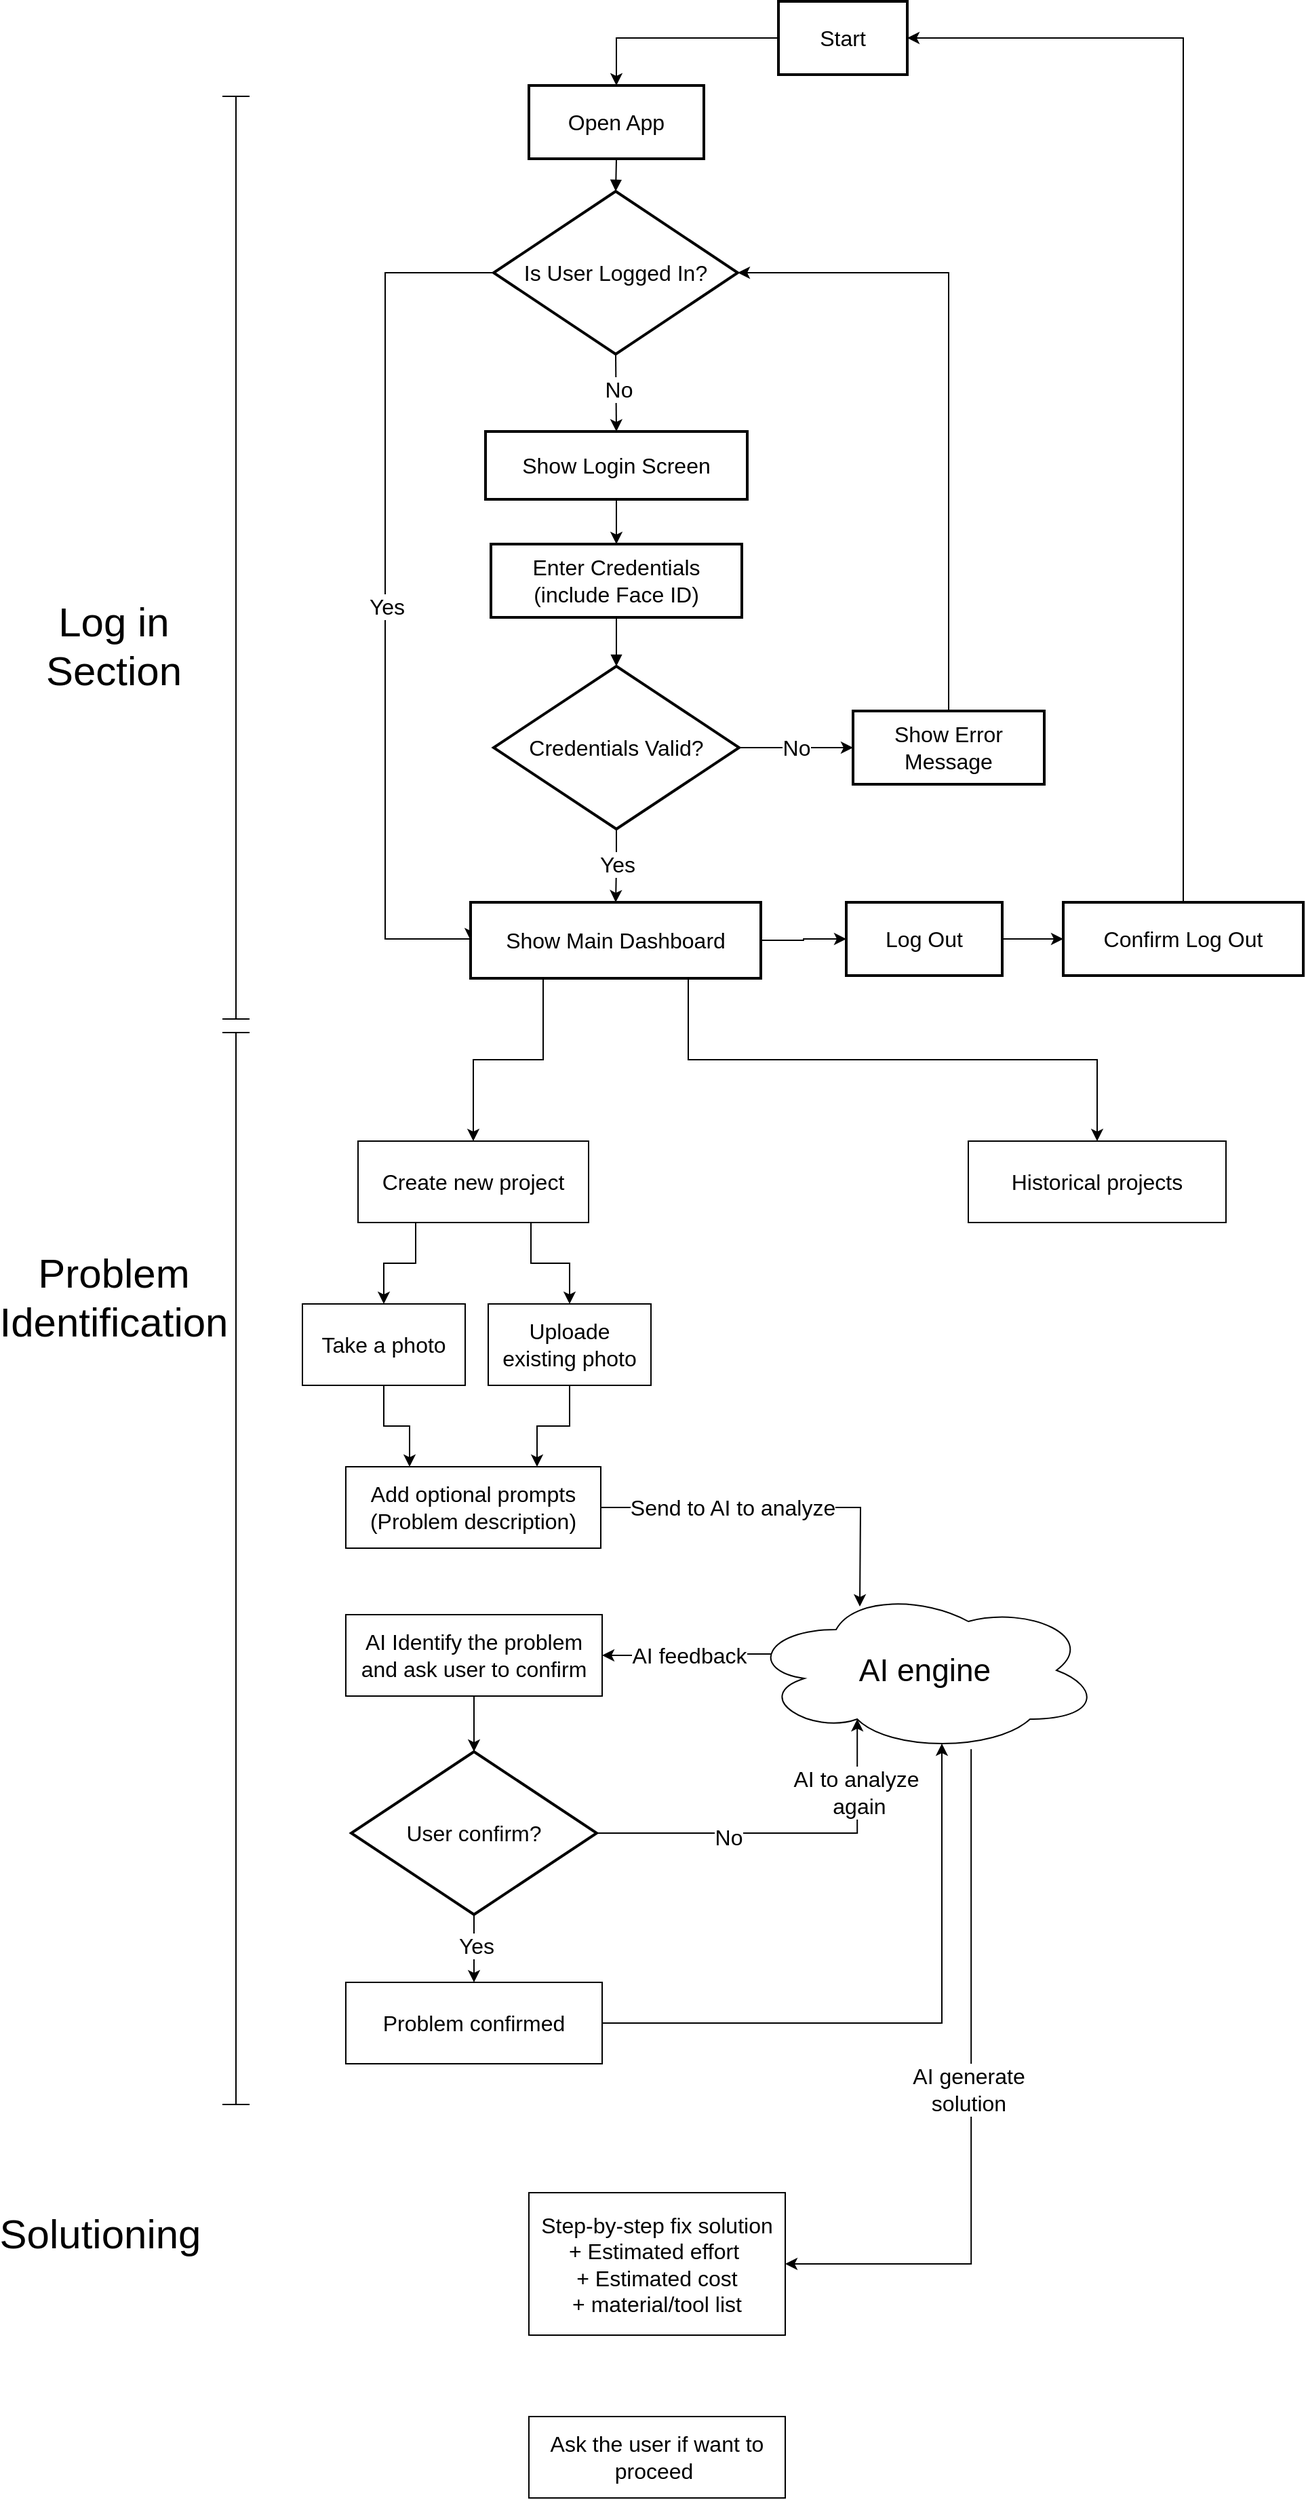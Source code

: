 <mxfile version="27.2.0">
  <diagram name="Page-1" id="i8-PB3AcAraNgIOo55Ax">
    <mxGraphModel dx="1678" dy="949" grid="1" gridSize="10" guides="1" tooltips="1" connect="1" arrows="1" fold="1" page="1" pageScale="1" pageWidth="850" pageHeight="1100" math="0" shadow="0">
      <root>
        <mxCell id="0" />
        <mxCell id="1" parent="0" />
        <mxCell id="IaQsyCqeO4DwuMl-rm6--35" style="edgeStyle=orthogonalEdgeStyle;rounded=0;orthogonalLoop=1;jettySize=auto;html=1;exitX=0;exitY=0.5;exitDx=0;exitDy=0;entryX=0.5;entryY=0;entryDx=0;entryDy=0;" edge="1" parent="1" source="2" target="3">
          <mxGeometry relative="1" as="geometry" />
        </mxCell>
        <mxCell id="2" value="Start" style="whiteSpace=wrap;strokeWidth=2;fontSize=16;" parent="1" vertex="1">
          <mxGeometry x="580" y="10" width="95" height="54" as="geometry" />
        </mxCell>
        <mxCell id="3" value="Open App" style="whiteSpace=wrap;strokeWidth=2;fontSize=16;" parent="1" vertex="1">
          <mxGeometry x="396" y="72" width="129" height="54" as="geometry" />
        </mxCell>
        <mxCell id="IaQsyCqeO4DwuMl-rm6--65" style="edgeStyle=orthogonalEdgeStyle;rounded=0;orthogonalLoop=1;jettySize=auto;html=1;exitX=0;exitY=0.5;exitDx=0;exitDy=0;entryX=0;entryY=0.5;entryDx=0;entryDy=0;" edge="1" parent="1" source="4" target="5">
          <mxGeometry relative="1" as="geometry">
            <Array as="points">
              <mxPoint x="290" y="210" />
              <mxPoint x="290" y="701" />
            </Array>
          </mxGeometry>
        </mxCell>
        <mxCell id="IaQsyCqeO4DwuMl-rm6--66" value="Yes" style="edgeLabel;html=1;align=center;verticalAlign=middle;resizable=0;points=[];fontSize=16;" vertex="1" connectable="0" parent="IaQsyCqeO4DwuMl-rm6--65">
          <mxGeometry x="0.027" y="1" relative="1" as="geometry">
            <mxPoint as="offset" />
          </mxGeometry>
        </mxCell>
        <mxCell id="4" value="Is User Logged In?" style="rhombus;strokeWidth=2;whiteSpace=wrap;fontSize=16;" parent="1" vertex="1">
          <mxGeometry x="370" y="150" width="180" height="120" as="geometry" />
        </mxCell>
        <mxCell id="IaQsyCqeO4DwuMl-rm6--48" style="edgeStyle=orthogonalEdgeStyle;rounded=0;orthogonalLoop=1;jettySize=auto;html=1;exitX=1;exitY=0.5;exitDx=0;exitDy=0;entryX=0;entryY=0.5;entryDx=0;entryDy=0;" edge="1" parent="1" source="5" target="13">
          <mxGeometry relative="1" as="geometry" />
        </mxCell>
        <mxCell id="IaQsyCqeO4DwuMl-rm6--91" style="edgeStyle=orthogonalEdgeStyle;rounded=0;orthogonalLoop=1;jettySize=auto;html=1;exitX=0.75;exitY=1;exitDx=0;exitDy=0;" edge="1" parent="1" source="5" target="hKCGwhO5Zb8HghyvoK2L-65">
          <mxGeometry relative="1" as="geometry" />
        </mxCell>
        <mxCell id="5" value="Show Main Dashboard" style="whiteSpace=wrap;strokeWidth=2;fontSize=16;" parent="1" vertex="1">
          <mxGeometry x="353" y="674" width="214" height="56" as="geometry" />
        </mxCell>
        <mxCell id="6" value="Show Login Screen" style="whiteSpace=wrap;strokeWidth=2;fontSize=16;" parent="1" vertex="1">
          <mxGeometry x="364" y="327" width="193" height="50" as="geometry" />
        </mxCell>
        <mxCell id="7" value="Enter Credentials (include Face ID)" style="whiteSpace=wrap;strokeWidth=2;fontSize=16;" parent="1" vertex="1">
          <mxGeometry x="368" y="410" width="185" height="54" as="geometry" />
        </mxCell>
        <mxCell id="IaQsyCqeO4DwuMl-rm6--71" style="edgeStyle=orthogonalEdgeStyle;rounded=0;orthogonalLoop=1;jettySize=auto;html=1;exitX=0.5;exitY=1;exitDx=0;exitDy=0;entryX=0.5;entryY=0;entryDx=0;entryDy=0;" edge="1" parent="1" source="8" target="5">
          <mxGeometry relative="1" as="geometry" />
        </mxCell>
        <mxCell id="IaQsyCqeO4DwuMl-rm6--72" value="Yes" style="edgeLabel;html=1;align=center;verticalAlign=middle;resizable=0;points=[];fontSize=16;" vertex="1" connectable="0" parent="IaQsyCqeO4DwuMl-rm6--71">
          <mxGeometry x="-0.049" relative="1" as="geometry">
            <mxPoint as="offset" />
          </mxGeometry>
        </mxCell>
        <mxCell id="8" value="Credentials Valid?" style="rhombus;strokeWidth=2;whiteSpace=wrap;fontSize=16;" parent="1" vertex="1">
          <mxGeometry x="370" y="500" width="181" height="120" as="geometry" />
        </mxCell>
        <mxCell id="IaQsyCqeO4DwuMl-rm6--60" style="edgeStyle=orthogonalEdgeStyle;rounded=0;orthogonalLoop=1;jettySize=auto;html=1;exitX=0.5;exitY=0;exitDx=0;exitDy=0;entryX=1;entryY=0.5;entryDx=0;entryDy=0;" edge="1" parent="1" source="9" target="4">
          <mxGeometry relative="1" as="geometry" />
        </mxCell>
        <mxCell id="9" value="Show Error Message" style="whiteSpace=wrap;strokeWidth=2;fontSize=16;" parent="1" vertex="1">
          <mxGeometry x="635" y="533" width="141" height="54" as="geometry" />
        </mxCell>
        <mxCell id="IaQsyCqeO4DwuMl-rm6--54" style="edgeStyle=orthogonalEdgeStyle;rounded=0;orthogonalLoop=1;jettySize=auto;html=1;exitX=1;exitY=0.5;exitDx=0;exitDy=0;entryX=0;entryY=0.5;entryDx=0;entryDy=0;" edge="1" parent="1" source="13" target="24">
          <mxGeometry relative="1" as="geometry" />
        </mxCell>
        <mxCell id="13" value="Log Out" style="whiteSpace=wrap;strokeWidth=2;fontSize=16;" parent="1" vertex="1">
          <mxGeometry x="630" y="674" width="115" height="54" as="geometry" />
        </mxCell>
        <mxCell id="IaQsyCqeO4DwuMl-rm6--57" style="edgeStyle=orthogonalEdgeStyle;rounded=0;orthogonalLoop=1;jettySize=auto;html=1;exitX=0.5;exitY=0;exitDx=0;exitDy=0;entryX=1;entryY=0.5;entryDx=0;entryDy=0;" edge="1" parent="1" source="24" target="2">
          <mxGeometry relative="1" as="geometry" />
        </mxCell>
        <mxCell id="24" value="Confirm Log Out" style="whiteSpace=wrap;strokeWidth=2;fontSize=16;" parent="1" vertex="1">
          <mxGeometry x="790" y="674" width="177" height="54" as="geometry" />
        </mxCell>
        <mxCell id="26" value="" style="curved=1;startArrow=none;endArrow=block;exitX=0.5;exitY=1;entryX=0.5;entryY=0;" parent="1" source="3" target="4" edge="1">
          <mxGeometry relative="1" as="geometry">
            <Array as="points" />
          </mxGeometry>
        </mxCell>
        <mxCell id="30" value="" style="curved=1;startArrow=none;endArrow=block;exitX=0.5;exitY=1;entryX=0.5;entryY=0;" parent="1" source="7" target="8" edge="1">
          <mxGeometry relative="1" as="geometry">
            <Array as="points" />
          </mxGeometry>
        </mxCell>
        <mxCell id="IaQsyCqeO4DwuMl-rm6--103" style="edgeStyle=orthogonalEdgeStyle;rounded=0;orthogonalLoop=1;jettySize=auto;html=1;exitX=0.25;exitY=1;exitDx=0;exitDy=0;" edge="1" parent="1" source="hKCGwhO5Zb8HghyvoK2L-64" target="hKCGwhO5Zb8HghyvoK2L-66">
          <mxGeometry relative="1" as="geometry" />
        </mxCell>
        <mxCell id="IaQsyCqeO4DwuMl-rm6--104" style="edgeStyle=orthogonalEdgeStyle;rounded=0;orthogonalLoop=1;jettySize=auto;html=1;exitX=0.75;exitY=1;exitDx=0;exitDy=0;" edge="1" parent="1" source="hKCGwhO5Zb8HghyvoK2L-64" target="hKCGwhO5Zb8HghyvoK2L-67">
          <mxGeometry relative="1" as="geometry" />
        </mxCell>
        <mxCell id="hKCGwhO5Zb8HghyvoK2L-64" value="Create new project" style="rounded=0;whiteSpace=wrap;html=1;fontSize=16;" vertex="1" parent="1">
          <mxGeometry x="270" y="850" width="170" height="60" as="geometry" />
        </mxCell>
        <mxCell id="hKCGwhO5Zb8HghyvoK2L-65" value="Historical projects" style="rounded=0;whiteSpace=wrap;html=1;fontSize=16;" vertex="1" parent="1">
          <mxGeometry x="720" y="850" width="190" height="60" as="geometry" />
        </mxCell>
        <mxCell id="IaQsyCqeO4DwuMl-rm6--106" style="edgeStyle=orthogonalEdgeStyle;rounded=0;orthogonalLoop=1;jettySize=auto;html=1;exitX=0.5;exitY=1;exitDx=0;exitDy=0;entryX=0.25;entryY=0;entryDx=0;entryDy=0;" edge="1" parent="1" source="hKCGwhO5Zb8HghyvoK2L-66" target="IaQsyCqeO4DwuMl-rm6--105">
          <mxGeometry relative="1" as="geometry" />
        </mxCell>
        <mxCell id="hKCGwhO5Zb8HghyvoK2L-66" value="Take a photo" style="rounded=0;whiteSpace=wrap;html=1;fontSize=16;" vertex="1" parent="1">
          <mxGeometry x="229" y="970" width="120" height="60" as="geometry" />
        </mxCell>
        <mxCell id="IaQsyCqeO4DwuMl-rm6--108" style="edgeStyle=orthogonalEdgeStyle;rounded=0;orthogonalLoop=1;jettySize=auto;html=1;exitX=0.5;exitY=1;exitDx=0;exitDy=0;entryX=0.75;entryY=0;entryDx=0;entryDy=0;" edge="1" parent="1" source="hKCGwhO5Zb8HghyvoK2L-67" target="IaQsyCqeO4DwuMl-rm6--105">
          <mxGeometry relative="1" as="geometry" />
        </mxCell>
        <mxCell id="hKCGwhO5Zb8HghyvoK2L-67" value="Uploade existing photo" style="rounded=0;whiteSpace=wrap;html=1;fontSize=16;" vertex="1" parent="1">
          <mxGeometry x="366" y="970" width="120" height="60" as="geometry" />
        </mxCell>
        <mxCell id="IaQsyCqeO4DwuMl-rm6--33" value="&lt;font style=&quot;font-size: 30px;&quot;&gt;Log in Section&lt;/font&gt;" style="text;html=1;align=center;verticalAlign=middle;whiteSpace=wrap;rounded=0;" vertex="1" parent="1">
          <mxGeometry x="60" y="470" width="60" height="30" as="geometry" />
        </mxCell>
        <mxCell id="IaQsyCqeO4DwuMl-rm6--38" value="" style="endArrow=classic;html=1;rounded=0;exitX=0.5;exitY=1;exitDx=0;exitDy=0;entryX=0.5;entryY=0;entryDx=0;entryDy=0;" edge="1" parent="1" source="4" target="6">
          <mxGeometry width="50" height="50" relative="1" as="geometry">
            <mxPoint x="470" y="332" as="sourcePoint" />
            <mxPoint x="520" y="282" as="targetPoint" />
          </mxGeometry>
        </mxCell>
        <mxCell id="IaQsyCqeO4DwuMl-rm6--73" value="No" style="edgeLabel;html=1;align=center;verticalAlign=middle;resizable=0;points=[];fontSize=16;" vertex="1" connectable="0" parent="IaQsyCqeO4DwuMl-rm6--38">
          <mxGeometry x="-0.108" y="2" relative="1" as="geometry">
            <mxPoint as="offset" />
          </mxGeometry>
        </mxCell>
        <mxCell id="IaQsyCqeO4DwuMl-rm6--39" value="" style="endArrow=classic;html=1;rounded=0;exitX=0.5;exitY=1;exitDx=0;exitDy=0;" edge="1" parent="1" source="6" target="7">
          <mxGeometry width="50" height="50" relative="1" as="geometry">
            <mxPoint x="340" y="652" as="sourcePoint" />
            <mxPoint x="390" y="602" as="targetPoint" />
          </mxGeometry>
        </mxCell>
        <mxCell id="IaQsyCqeO4DwuMl-rm6--40" value="" style="endArrow=classic;html=1;rounded=0;exitX=1;exitY=0.5;exitDx=0;exitDy=0;entryX=0;entryY=0.5;entryDx=0;entryDy=0;" edge="1" parent="1" source="8" target="9">
          <mxGeometry relative="1" as="geometry">
            <mxPoint x="310" y="582" as="sourcePoint" />
            <mxPoint x="410" y="582" as="targetPoint" />
          </mxGeometry>
        </mxCell>
        <mxCell id="IaQsyCqeO4DwuMl-rm6--41" value="No" style="edgeLabel;resizable=0;html=1;;align=center;verticalAlign=middle;fontSize=16;" connectable="0" vertex="1" parent="IaQsyCqeO4DwuMl-rm6--40">
          <mxGeometry relative="1" as="geometry" />
        </mxCell>
        <mxCell id="IaQsyCqeO4DwuMl-rm6--93" style="edgeStyle=orthogonalEdgeStyle;rounded=0;orthogonalLoop=1;jettySize=auto;html=1;exitX=0.25;exitY=1;exitDx=0;exitDy=0;entryX=0.5;entryY=0;entryDx=0;entryDy=0;" edge="1" parent="1" source="5" target="hKCGwhO5Zb8HghyvoK2L-64">
          <mxGeometry relative="1" as="geometry">
            <mxPoint x="379" y="760" as="sourcePoint" />
            <mxPoint x="470" y="880" as="targetPoint" />
          </mxGeometry>
        </mxCell>
        <mxCell id="IaQsyCqeO4DwuMl-rm6--94" value="" style="shape=crossbar;whiteSpace=wrap;html=1;rounded=1;direction=south;" vertex="1" parent="1">
          <mxGeometry x="170" y="80" width="20" height="680" as="geometry" />
        </mxCell>
        <mxCell id="IaQsyCqeO4DwuMl-rm6--98" value="&lt;font style=&quot;font-size: 30px;&quot;&gt;Problem Identification&lt;/font&gt;" style="text;html=1;align=center;verticalAlign=middle;whiteSpace=wrap;rounded=0;" vertex="1" parent="1">
          <mxGeometry x="60" y="950" width="60" height="30" as="geometry" />
        </mxCell>
        <mxCell id="IaQsyCqeO4DwuMl-rm6--99" value="&lt;font style=&quot;font-size: 30px;&quot;&gt;Solutioning&lt;/font&gt;" style="text;html=1;align=center;verticalAlign=middle;whiteSpace=wrap;rounded=0;" vertex="1" parent="1">
          <mxGeometry x="50" y="1640" width="60" height="30" as="geometry" />
        </mxCell>
        <mxCell id="IaQsyCqeO4DwuMl-rm6--100" value="" style="shape=crossbar;whiteSpace=wrap;html=1;rounded=1;direction=south;" vertex="1" parent="1">
          <mxGeometry x="170" y="770" width="20" height="790" as="geometry" />
        </mxCell>
        <mxCell id="IaQsyCqeO4DwuMl-rm6--105" value="Add optional prompts (Problem description)" style="rounded=0;whiteSpace=wrap;html=1;fontSize=16;" vertex="1" parent="1">
          <mxGeometry x="261" y="1090" width="188" height="60" as="geometry" />
        </mxCell>
        <mxCell id="IaQsyCqeO4DwuMl-rm6--116" style="edgeStyle=orthogonalEdgeStyle;rounded=0;orthogonalLoop=1;jettySize=auto;html=1;exitX=0.07;exitY=0.4;exitDx=0;exitDy=0;exitPerimeter=0;entryX=1;entryY=0.5;entryDx=0;entryDy=0;" edge="1" parent="1" source="IaQsyCqeO4DwuMl-rm6--107" target="IaQsyCqeO4DwuMl-rm6--110">
          <mxGeometry relative="1" as="geometry" />
        </mxCell>
        <mxCell id="IaQsyCqeO4DwuMl-rm6--124" value="&lt;font style=&quot;font-size: 16px;&quot;&gt;AI feedback&lt;/font&gt;" style="edgeLabel;html=1;align=center;verticalAlign=middle;resizable=0;points=[];" vertex="1" connectable="0" parent="IaQsyCqeO4DwuMl-rm6--116">
          <mxGeometry x="-0.022" y="1" relative="1" as="geometry">
            <mxPoint as="offset" />
          </mxGeometry>
        </mxCell>
        <mxCell id="IaQsyCqeO4DwuMl-rm6--128" style="edgeStyle=orthogonalEdgeStyle;rounded=0;orthogonalLoop=1;jettySize=auto;html=1;exitX=0.633;exitY=0.984;exitDx=0;exitDy=0;exitPerimeter=0;entryX=1;entryY=0.5;entryDx=0;entryDy=0;" edge="1" parent="1" source="IaQsyCqeO4DwuMl-rm6--107" target="IaQsyCqeO4DwuMl-rm6--126">
          <mxGeometry relative="1" as="geometry" />
        </mxCell>
        <mxCell id="IaQsyCqeO4DwuMl-rm6--129" value="AI generate&lt;div&gt;solution&lt;/div&gt;" style="edgeLabel;html=1;align=center;verticalAlign=middle;resizable=0;points=[];fontSize=16;" vertex="1" connectable="0" parent="IaQsyCqeO4DwuMl-rm6--128">
          <mxGeometry x="-0.148" relative="1" as="geometry">
            <mxPoint x="-2" y="31" as="offset" />
          </mxGeometry>
        </mxCell>
        <mxCell id="IaQsyCqeO4DwuMl-rm6--107" value="AI engine" style="ellipse;shape=cloud;whiteSpace=wrap;html=1;fontSize=23;" vertex="1" parent="1">
          <mxGeometry x="557.5" y="1180" width="260" height="120" as="geometry" />
        </mxCell>
        <mxCell id="IaQsyCqeO4DwuMl-rm6--117" style="edgeStyle=orthogonalEdgeStyle;rounded=0;orthogonalLoop=1;jettySize=auto;html=1;exitX=0.5;exitY=1;exitDx=0;exitDy=0;entryX=0.5;entryY=0;entryDx=0;entryDy=0;" edge="1" parent="1" source="IaQsyCqeO4DwuMl-rm6--110" target="IaQsyCqeO4DwuMl-rm6--112">
          <mxGeometry relative="1" as="geometry" />
        </mxCell>
        <mxCell id="IaQsyCqeO4DwuMl-rm6--110" value="AI Identify the problem and ask user to confirm" style="rounded=0;whiteSpace=wrap;html=1;fontSize=16;" vertex="1" parent="1">
          <mxGeometry x="261" y="1199" width="189" height="60" as="geometry" />
        </mxCell>
        <mxCell id="IaQsyCqeO4DwuMl-rm6--121" style="edgeStyle=orthogonalEdgeStyle;rounded=0;orthogonalLoop=1;jettySize=auto;html=1;exitX=0.5;exitY=1;exitDx=0;exitDy=0;entryX=0.5;entryY=0;entryDx=0;entryDy=0;" edge="1" parent="1" source="IaQsyCqeO4DwuMl-rm6--112" target="IaQsyCqeO4DwuMl-rm6--120">
          <mxGeometry relative="1" as="geometry" />
        </mxCell>
        <mxCell id="IaQsyCqeO4DwuMl-rm6--122" value="Yes" style="edgeLabel;html=1;align=center;verticalAlign=middle;resizable=0;points=[];fontSize=16;" vertex="1" connectable="0" parent="IaQsyCqeO4DwuMl-rm6--121">
          <mxGeometry x="-0.089" y="1" relative="1" as="geometry">
            <mxPoint as="offset" />
          </mxGeometry>
        </mxCell>
        <mxCell id="IaQsyCqeO4DwuMl-rm6--112" value="User confirm?" style="rhombus;strokeWidth=2;whiteSpace=wrap;fontSize=16;" vertex="1" parent="1">
          <mxGeometry x="265" y="1300" width="181" height="120" as="geometry" />
        </mxCell>
        <mxCell id="IaQsyCqeO4DwuMl-rm6--115" style="edgeStyle=orthogonalEdgeStyle;rounded=0;orthogonalLoop=1;jettySize=auto;html=1;exitX=1;exitY=0.5;exitDx=0;exitDy=0;" edge="1" parent="1" source="IaQsyCqeO4DwuMl-rm6--105">
          <mxGeometry relative="1" as="geometry">
            <mxPoint x="640" y="1193" as="targetPoint" />
          </mxGeometry>
        </mxCell>
        <mxCell id="IaQsyCqeO4DwuMl-rm6--123" value="Send to AI to analyze" style="edgeLabel;html=1;align=center;verticalAlign=middle;resizable=0;points=[];fontSize=16;" vertex="1" connectable="0" parent="IaQsyCqeO4DwuMl-rm6--115">
          <mxGeometry x="-0.272" relative="1" as="geometry">
            <mxPoint as="offset" />
          </mxGeometry>
        </mxCell>
        <mxCell id="IaQsyCqeO4DwuMl-rm6--118" style="edgeStyle=orthogonalEdgeStyle;rounded=0;orthogonalLoop=1;jettySize=auto;html=1;exitX=1;exitY=0.5;exitDx=0;exitDy=0;entryX=0.31;entryY=0.8;entryDx=0;entryDy=0;entryPerimeter=0;" edge="1" parent="1" source="IaQsyCqeO4DwuMl-rm6--112" target="IaQsyCqeO4DwuMl-rm6--107">
          <mxGeometry relative="1" as="geometry">
            <Array as="points">
              <mxPoint x="638" y="1360" />
            </Array>
          </mxGeometry>
        </mxCell>
        <mxCell id="IaQsyCqeO4DwuMl-rm6--119" value="No" style="edgeLabel;html=1;align=center;verticalAlign=middle;resizable=0;points=[];fontSize=16;" vertex="1" connectable="0" parent="IaQsyCqeO4DwuMl-rm6--118">
          <mxGeometry x="-0.296" y="-3" relative="1" as="geometry">
            <mxPoint as="offset" />
          </mxGeometry>
        </mxCell>
        <mxCell id="IaQsyCqeO4DwuMl-rm6--125" value="&lt;font style=&quot;font-size: 16px;&quot;&gt;AI to analyze&lt;/font&gt;&lt;div&gt;&lt;font style=&quot;font-size: 16px;&quot;&gt;&amp;nbsp;again&lt;/font&gt;&lt;/div&gt;" style="edgeLabel;html=1;align=center;verticalAlign=middle;resizable=0;points=[];" vertex="1" connectable="0" parent="IaQsyCqeO4DwuMl-rm6--118">
          <mxGeometry x="0.61" y="1" relative="1" as="geometry">
            <mxPoint as="offset" />
          </mxGeometry>
        </mxCell>
        <mxCell id="IaQsyCqeO4DwuMl-rm6--120" value="Problem confirmed" style="rounded=0;whiteSpace=wrap;html=1;fontSize=16;" vertex="1" parent="1">
          <mxGeometry x="261" y="1470" width="189" height="60" as="geometry" />
        </mxCell>
        <mxCell id="IaQsyCqeO4DwuMl-rm6--126" value="Step-by-step fix solution&lt;div&gt;+ Estimated effort&amp;nbsp;&lt;/div&gt;&lt;div&gt;+ Estimated cost&lt;/div&gt;&lt;div&gt;+ material/tool list&lt;/div&gt;" style="rounded=0;whiteSpace=wrap;html=1;fontSize=16;" vertex="1" parent="1">
          <mxGeometry x="396" y="1625" width="189" height="105" as="geometry" />
        </mxCell>
        <mxCell id="IaQsyCqeO4DwuMl-rm6--127" style="edgeStyle=orthogonalEdgeStyle;rounded=0;orthogonalLoop=1;jettySize=auto;html=1;exitX=1;exitY=0.5;exitDx=0;exitDy=0;entryX=0.55;entryY=0.95;entryDx=0;entryDy=0;entryPerimeter=0;" edge="1" parent="1" source="IaQsyCqeO4DwuMl-rm6--120" target="IaQsyCqeO4DwuMl-rm6--107">
          <mxGeometry relative="1" as="geometry" />
        </mxCell>
        <mxCell id="IaQsyCqeO4DwuMl-rm6--132" value="Ask the user if want to proceed&amp;nbsp;" style="rounded=0;whiteSpace=wrap;html=1;fontSize=16;" vertex="1" parent="1">
          <mxGeometry x="396" y="1790" width="189" height="60" as="geometry" />
        </mxCell>
      </root>
    </mxGraphModel>
  </diagram>
</mxfile>
